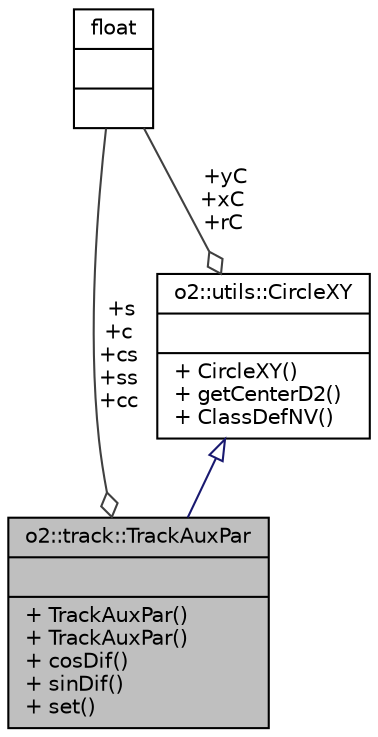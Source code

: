 digraph "o2::track::TrackAuxPar"
{
 // INTERACTIVE_SVG=YES
  bgcolor="transparent";
  edge [fontname="Helvetica",fontsize="10",labelfontname="Helvetica",labelfontsize="10"];
  node [fontname="Helvetica",fontsize="10",shape=record];
  Node2 [label="{o2::track::TrackAuxPar\n||+ TrackAuxPar()\l+ TrackAuxPar()\l+ cosDif()\l+ sinDif()\l+ set()\l}",height=0.2,width=0.4,color="black", fillcolor="grey75", style="filled", fontcolor="black"];
  Node3 -> Node2 [dir="back",color="midnightblue",fontsize="10",style="solid",arrowtail="onormal",fontname="Helvetica"];
  Node3 [label="{o2::utils::CircleXY\n||+ CircleXY()\l+ getCenterD2()\l+ ClassDefNV()\l}",height=0.2,width=0.4,color="black",URL="$d0/d32/structo2_1_1utils_1_1CircleXY.html"];
  Node4 -> Node3 [color="grey25",fontsize="10",style="solid",label=" +yC\n+xC\n+rC" ,arrowhead="odiamond",fontname="Helvetica"];
  Node4 [label="{float\n||}",height=0.2,width=0.4,color="black",URL="$d4/dc3/classfloat.html"];
  Node4 -> Node2 [color="grey25",fontsize="10",style="solid",label=" +s\n+c\n+cs\n+ss\n+cc" ,arrowhead="odiamond",fontname="Helvetica"];
}
